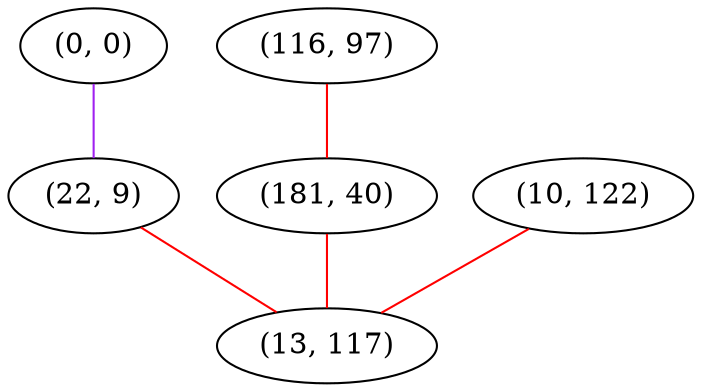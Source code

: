 graph "" {
"(0, 0)";
"(116, 97)";
"(181, 40)";
"(22, 9)";
"(10, 122)";
"(13, 117)";
"(0, 0)" -- "(22, 9)"  [color=purple, key=0, weight=4];
"(116, 97)" -- "(181, 40)"  [color=red, key=0, weight=1];
"(181, 40)" -- "(13, 117)"  [color=red, key=0, weight=1];
"(22, 9)" -- "(13, 117)"  [color=red, key=0, weight=1];
"(10, 122)" -- "(13, 117)"  [color=red, key=0, weight=1];
}
